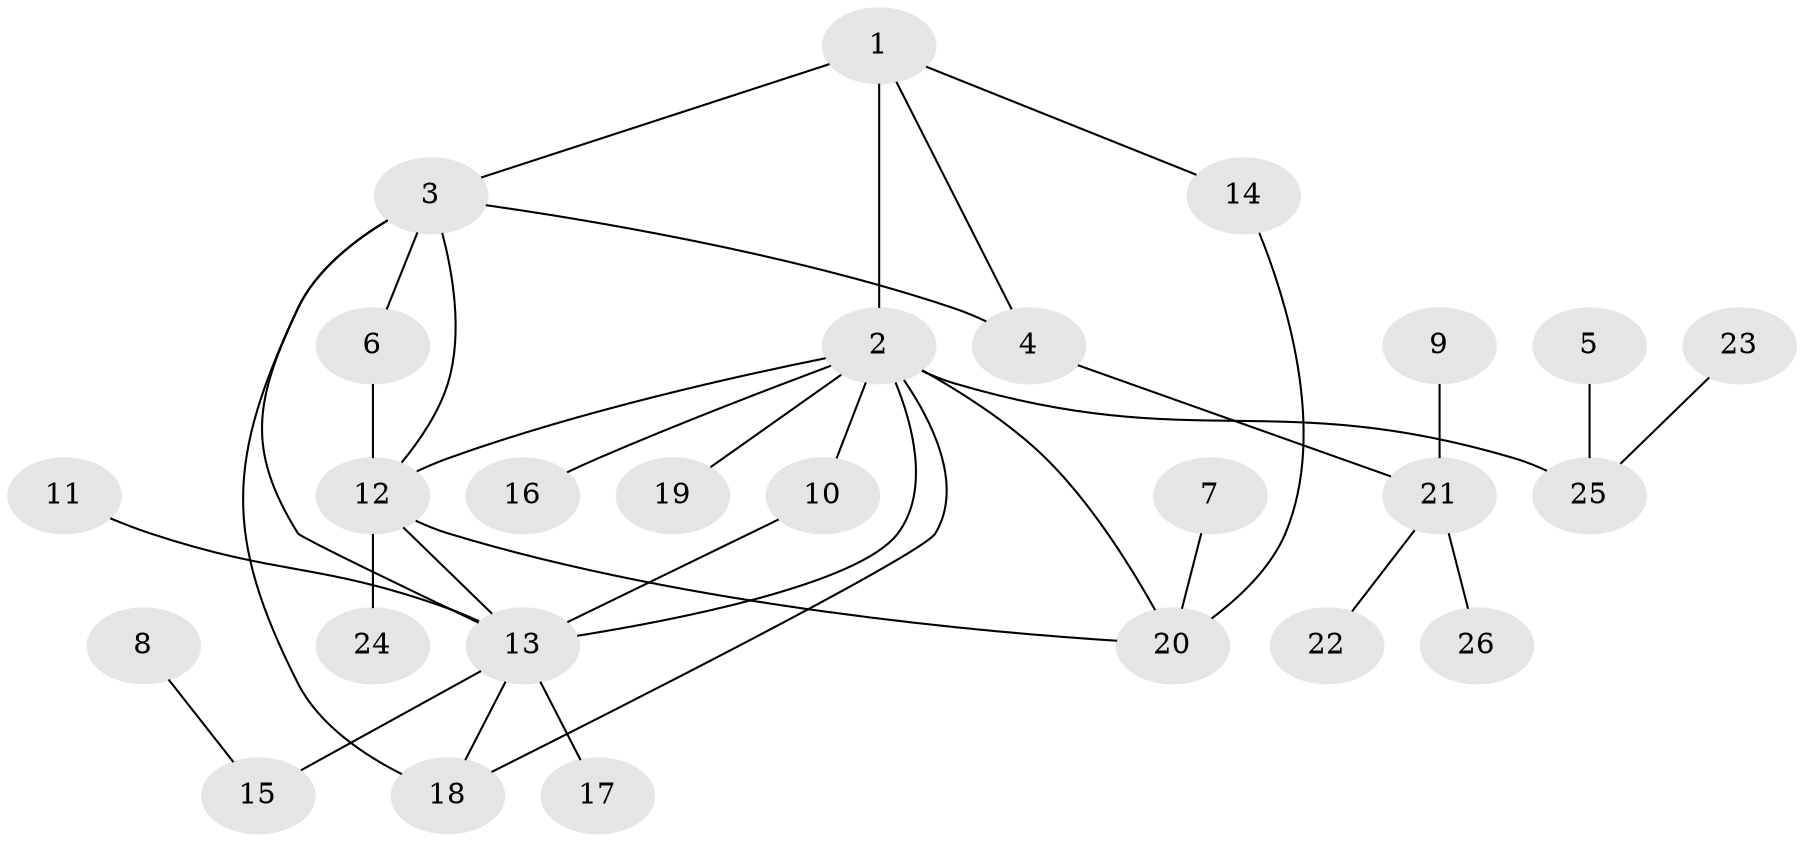 // original degree distribution, {7: 0.0392156862745098, 5: 0.058823529411764705, 3: 0.0784313725490196, 4: 0.09803921568627451, 6: 0.058823529411764705, 2: 0.17647058823529413, 1: 0.49019607843137253}
// Generated by graph-tools (version 1.1) at 2025/50/03/09/25 03:50:40]
// undirected, 26 vertices, 35 edges
graph export_dot {
graph [start="1"]
  node [color=gray90,style=filled];
  1;
  2;
  3;
  4;
  5;
  6;
  7;
  8;
  9;
  10;
  11;
  12;
  13;
  14;
  15;
  16;
  17;
  18;
  19;
  20;
  21;
  22;
  23;
  24;
  25;
  26;
  1 -- 2 [weight=2.0];
  1 -- 3 [weight=1.0];
  1 -- 4 [weight=1.0];
  1 -- 14 [weight=1.0];
  2 -- 10 [weight=1.0];
  2 -- 12 [weight=1.0];
  2 -- 13 [weight=1.0];
  2 -- 16 [weight=1.0];
  2 -- 18 [weight=1.0];
  2 -- 19 [weight=1.0];
  2 -- 20 [weight=1.0];
  2 -- 25 [weight=1.0];
  3 -- 4 [weight=1.0];
  3 -- 6 [weight=1.0];
  3 -- 12 [weight=1.0];
  3 -- 13 [weight=1.0];
  3 -- 18 [weight=1.0];
  4 -- 21 [weight=1.0];
  5 -- 25 [weight=1.0];
  6 -- 12 [weight=1.0];
  7 -- 20 [weight=1.0];
  8 -- 15 [weight=1.0];
  9 -- 21 [weight=1.0];
  10 -- 13 [weight=1.0];
  11 -- 13 [weight=1.0];
  12 -- 13 [weight=1.0];
  12 -- 20 [weight=1.0];
  12 -- 24 [weight=1.0];
  13 -- 15 [weight=1.0];
  13 -- 17 [weight=1.0];
  13 -- 18 [weight=1.0];
  14 -- 20 [weight=1.0];
  21 -- 22 [weight=1.0];
  21 -- 26 [weight=1.0];
  23 -- 25 [weight=1.0];
}
